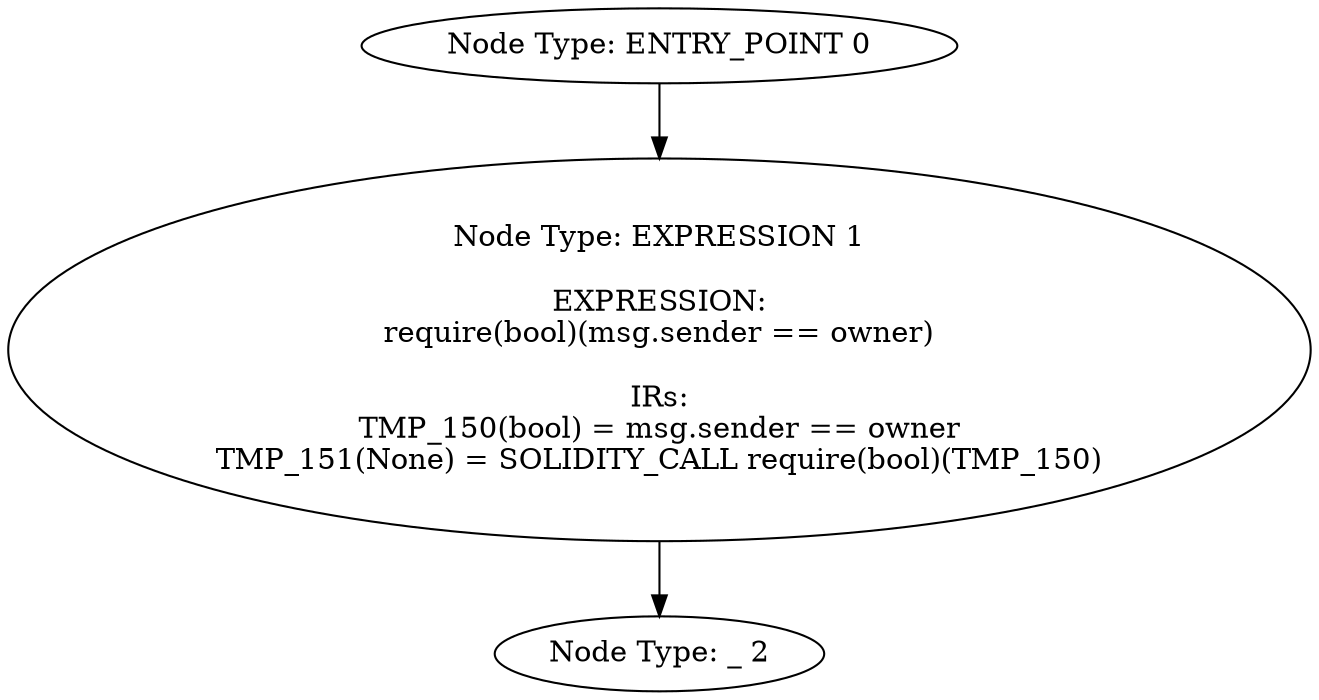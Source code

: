 digraph{
0[label="Node Type: ENTRY_POINT 0
"];
0->1;
1[label="Node Type: EXPRESSION 1

EXPRESSION:
require(bool)(msg.sender == owner)

IRs:
TMP_150(bool) = msg.sender == owner
TMP_151(None) = SOLIDITY_CALL require(bool)(TMP_150)"];
1->2;
2[label="Node Type: _ 2
"];
}

